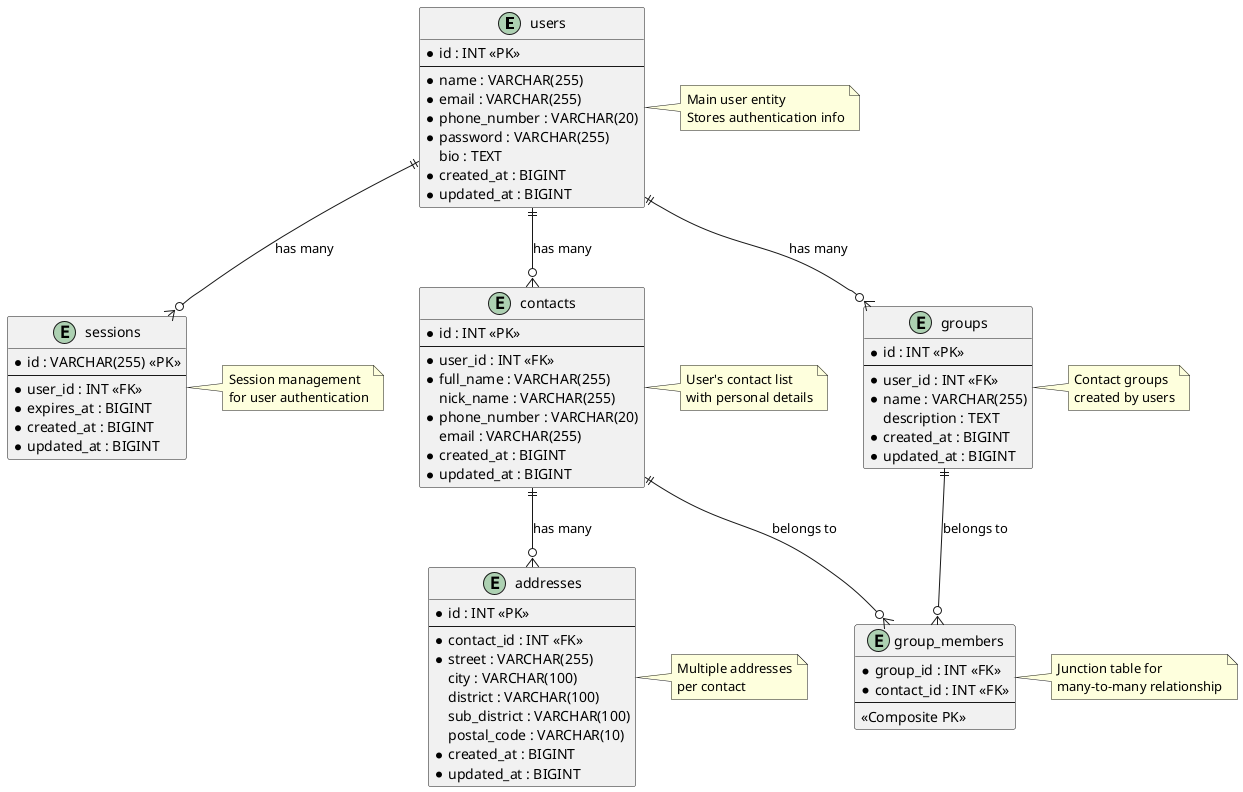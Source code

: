 @startuml Contact Management System ERD

!define ENTITY(name) entity name {
!define ENDENTITY }

skinparam backgroundColor #FFFFFF
skinparam entity {
    BackgroundColor #E1F5FE
    BorderColor #0277BD
    FontName Arial
    FontSize 11
}

ENTITY(users)
    * id : INT <<PK>>
    --
    * name : VARCHAR(255)
    * email : VARCHAR(255)
    * phone_number : VARCHAR(20)
    * password : VARCHAR(255)
    bio : TEXT
    * created_at : BIGINT
    * updated_at : BIGINT
ENDENTITY

ENTITY(sessions)
    * id : VARCHAR(255) <<PK>>
    --
    * user_id : INT <<FK>>
    * expires_at : BIGINT
    * created_at : BIGINT
    * updated_at : BIGINT
ENDENTITY

ENTITY(contacts)
    * id : INT <<PK>>
    --
    * user_id : INT <<FK>>
    * full_name : VARCHAR(255)
    nick_name : VARCHAR(255)
    * phone_number : VARCHAR(20)
    email : VARCHAR(255)
    * created_at : BIGINT
    * updated_at : BIGINT
ENDENTITY

ENTITY(addresses)
    * id : INT <<PK>>
    --
    * contact_id : INT <<FK>>
    * street : VARCHAR(255)
    city : VARCHAR(100)
    district : VARCHAR(100)
    sub_district : VARCHAR(100)
    postal_code : VARCHAR(10)
    * created_at : BIGINT
    * updated_at : BIGINT
ENDENTITY

ENTITY(groups)
    * id : INT <<PK>>
    --
    * user_id : INT <<FK>>
    * name : VARCHAR(255)
    description : TEXT
    * created_at : BIGINT
    * updated_at : BIGINT
ENDENTITY

ENTITY(group_members)
    * group_id : INT <<FK>>
    * contact_id : INT <<FK>>
    --
    <<Composite PK>>
ENDENTITY

' Relationships
users ||--o{ sessions : "has many"
users ||--o{ contacts : "has many"
users ||--o{ groups : "has many"
contacts ||--o{ addresses : "has many"
groups ||--o{ group_members : "belongs to"
contacts ||--o{ group_members : "belongs to"

' Notes
note right of users : Main user entity\nStores authentication info
note right of sessions : Session management\nfor user authentication
note right of contacts : User's contact list\nwith personal details
note right of addresses : Multiple addresses\nper contact
note right of groups : Contact groups\ncreated by users
note right of group_members : Junction table for\nmany-to-many relationship

@enduml